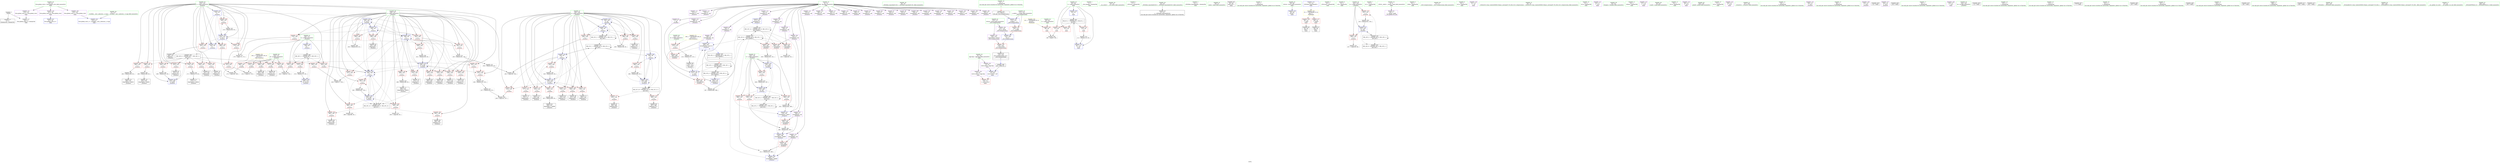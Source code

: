 digraph "SVFG" {
	label="SVFG";

	Node0x561aaf5f9540 [shape=record,color=grey,label="{NodeID: 0\nNullPtr}"];
	Node0x561aaf5f9540 -> Node0x561aaf60bc10[style=solid];
	Node0x561aaf5f9540 -> Node0x561aaf60f100[style=solid];
	Node0x561aaf60ddc0 [shape=record,color=red,label="{NodeID: 194\n253\<--154\n\<--l\n_Z5solvev\n}"];
	Node0x561aaf60ddc0 -> Node0x561aaf60c700[style=solid];
	Node0x561aaf60b010 [shape=record,color=purple,label="{NodeID: 111\n315\<--8\narrayidx71\<--dp\n_Z5solvev\n}"];
	Node0x561aaf5f9340 [shape=record,color=green,label="{NodeID: 28\n38\<--39\n_ZNSt8ios_base4InitC1Ev\<--_ZNSt8ios_base4InitC1Ev_field_insensitive\n}"];
	Node0x561aaf61c240 [shape=record,color=grey,label="{NodeID: 305\n214 = Binary(213, 215, )\n}"];
	Node0x561aaf61c240 -> Node0x561aaf60c3c0[style=solid];
	Node0x561aaf60f540 [shape=record,color=blue,label="{NodeID: 222\n122\<--119\n__n.addr\<--__n\n_ZSt12setprecisioni\n}"];
	Node0x561aaf60f540 -> Node0x561aaf611300[style=dashed];
	Node0x561aaf610fc0 [shape=record,color=red,label="{NodeID: 139\n97\<--65\n\<--i\nmain\n}"];
	Node0x561aaf610fc0 -> Node0x561aaf61e7c0[style=solid];
	Node0x561aaf60bb10 [shape=record,color=green,label="{NodeID: 56\n31\<--417\n_GLOBAL__sub_I_adurysk_1_0.cpp\<--_GLOBAL__sub_I_adurysk_1_0.cpp_field_insensitive\n}"];
	Node0x561aaf60bb10 -> Node0x561aaf60f000[style=solid];
	Node0x561aaf618ab0 [shape=record,color=blue,label="{NodeID: 250\n156\<--374\nk\<--inc102\n_Z5solvev\n}"];
	Node0x561aaf618ab0 -> Node0x561aaf634310[style=dashed];
	Node0x561aaf612680 [shape=record,color=red,label="{NodeID: 167\n199\<--148\n\<--j\n_Z5solvev\n}"];
	Node0x561aaf612680 -> Node0x561aaf61c540[style=solid];
	Node0x561aaf60d260 [shape=record,color=black,label="{NodeID: 84\n320\<--319\nidxprom74\<--\n_Z5solvev\n}"];
	Node0x561aaf5f83b0 [shape=record,color=green,label="{NodeID: 1\n7\<--1\n__dso_handle\<--dummyObj\nGlob }"];
	Node0x561aaf632a10 [shape=record,color=black,label="{NodeID: 361\nMR_8V_3 = PHI(MR_8V_4, MR_8V_2, )\npts\{66 \}\n}"];
	Node0x561aaf632a10 -> Node0x561aaf610fc0[style=dashed];
	Node0x561aaf632a10 -> Node0x561aaf611090[style=dashed];
	Node0x561aaf632a10 -> Node0x561aaf611160[style=dashed];
	Node0x561aaf632a10 -> Node0x561aaf60f470[style=dashed];
	Node0x561aaf60de90 [shape=record,color=red,label="{NodeID: 195\n270\<--154\n\<--l\n_Z5solvev\n}"];
	Node0x561aaf60de90 -> Node0x561aaf61d5c0[style=solid];
	Node0x561aaf60b0e0 [shape=record,color=purple,label="{NodeID: 112\n318\<--8\narrayidx73\<--dp\n_Z5solvev\n}"];
	Node0x561aaf5f9440 [shape=record,color=green,label="{NodeID: 29\n44\<--45\n__cxa_atexit\<--__cxa_atexit_field_insensitive\n}"];
	Node0x561aaf61c3c0 [shape=record,color=grey,label="{NodeID: 306\n285 = Binary(284, 95, )\n}"];
	Node0x561aaf61c3c0 -> Node0x561aaf60cbe0[style=solid];
	Node0x561aaf60f610 [shape=record,color=blue,label="{NodeID: 223\n125\<--126\n_M_n\<--\n_ZSt12setprecisioni\n}"];
	Node0x561aaf60f610 -> Node0x561aaf6113d0[style=dashed];
	Node0x561aaf611090 [shape=record,color=red,label="{NodeID: 140\n101\<--65\n\<--i\nmain\n}"];
	Node0x561aaf60bc10 [shape=record,color=black,label="{NodeID: 57\n2\<--3\ndummyVal\<--dummyVal\n}"];
	Node0x561aaf618b80 [shape=record,color=blue,label="{NodeID: 251\n385\<--387\narrayidx109\<--mul110\n_Z5solvev\n|{|<s1>9}}"];
	Node0x561aaf618b80 -> Node0x561aaf60ed30[style=dashed];
	Node0x561aaf618b80:s1 -> Node0x561aaf632f10[style=dashed,color=blue];
	Node0x561aaf612750 [shape=record,color=red,label="{NodeID: 168\n233\<--148\n\<--j\n_Z5solvev\n}"];
	Node0x561aaf612750 -> Node0x561aaf61e640[style=solid];
	Node0x561aaf60d330 [shape=record,color=black,label="{NodeID: 85\n378\<--377\nidxprom104\<--\n_Z5solvev\n}"];
	Node0x561aaf5f95d0 [shape=record,color=green,label="{NodeID: 2\n11\<--1\n_ZSt3cin\<--dummyObj\nGlob }"];
	Node0x561aaf632f10 [shape=record,color=black,label="{NodeID: 362\nMR_10V_2 = PHI(MR_10V_3, MR_10V_1, )\npts\{100000 \}\n|{<s0>9}}"];
	Node0x561aaf632f10:s0 -> Node0x561aaf62d110[style=dashed,color=red];
	Node0x561aaf60df60 [shape=record,color=red,label="{NodeID: 196\n284\<--154\n\<--l\n_Z5solvev\n}"];
	Node0x561aaf60df60 -> Node0x561aaf61c3c0[style=solid];
	Node0x561aaf60b1b0 [shape=record,color=purple,label="{NodeID: 113\n321\<--8\narrayidx75\<--dp\n_Z5solvev\n}"];
	Node0x561aaf60b1b0 -> Node0x561aaf618290[style=solid];
	Node0x561aaf609610 [shape=record,color=green,label="{NodeID: 30\n43\<--49\n_ZNSt8ios_base4InitD1Ev\<--_ZNSt8ios_base4InitD1Ev_field_insensitive\n}"];
	Node0x561aaf609610 -> Node0x561aaf60bd10[style=solid];
	Node0x561aaf61c540 [shape=record,color=grey,label="{NodeID: 307\n200 = Binary(199, 95, )\n}"];
	Node0x561aaf61c540 -> Node0x561aaf60fa20[style=solid];
	Node0x561aaf60f6e0 [shape=record,color=blue,label="{NodeID: 224\n154\<--95\nl\<--\n_Z5solvev\n}"];
	Node0x561aaf60f6e0 -> Node0x561aaf613520[style=dashed];
	Node0x561aaf60f6e0 -> Node0x561aaf6135f0[style=dashed];
	Node0x561aaf60f6e0 -> Node0x561aaf6136c0[style=dashed];
	Node0x561aaf60f6e0 -> Node0x561aaf613790[style=dashed];
	Node0x561aaf60f6e0 -> Node0x561aaf613860[style=dashed];
	Node0x561aaf60f6e0 -> Node0x561aaf617af0[style=dashed];
	Node0x561aaf60f6e0 -> Node0x561aaf617c10[style=dashed];
	Node0x561aaf611160 [shape=record,color=red,label="{NodeID: 141\n110\<--65\n\<--i\nmain\n}"];
	Node0x561aaf611160 -> Node0x561aaf61ce40[style=solid];
	Node0x561aaf60bd10 [shape=record,color=black,label="{NodeID: 58\n42\<--43\n\<--_ZNSt8ios_base4InitD1Ev\nCan only get source location for instruction, argument, global var or function.}"];
	Node0x561aaf612820 [shape=record,color=red,label="{NodeID: 169\n246\<--148\n\<--j\n_Z5solvev\n}"];
	Node0x561aaf612820 -> Node0x561aaf60c630[style=solid];
	Node0x561aaf60d400 [shape=record,color=black,label="{NodeID: 86\n381\<--380\nidxprom106\<--\n_Z5solvev\n}"];
	Node0x561aaf5e51f0 [shape=record,color=green,label="{NodeID: 3\n12\<--1\n_ZNSt8ios_base5fixedE\<--dummyObj\nGlob }"];
	Node0x561aaf60e030 [shape=record,color=red,label="{NodeID: 197\n299\<--154\n\<--l\n_Z5solvev\n}"];
	Node0x561aaf60e030 -> Node0x561aaf61c0c0[style=solid];
	Node0x561aaf60b280 [shape=record,color=purple,label="{NodeID: 114\n379\<--8\narrayidx105\<--dp\n_Z5solvev\n}"];
	Node0x561aaf6096a0 [shape=record,color=green,label="{NodeID: 31\n56\<--57\nmain\<--main_field_insensitive\n}"];
	Node0x561aaf61c6c0 [shape=record,color=grey,label="{NodeID: 308\n205 = Binary(204, 95, )\n}"];
	Node0x561aaf61c6c0 -> Node0x561aaf60faf0[style=solid];
	Node0x561aaf60f7b0 [shape=record,color=blue,label="{NodeID: 225\n146\<--95\ni\<--\n_Z5solvev\n}"];
	Node0x561aaf60f7b0 -> Node0x561aaf611640[style=dashed];
	Node0x561aaf60f7b0 -> Node0x561aaf611710[style=dashed];
	Node0x561aaf60f7b0 -> Node0x561aaf6117e0[style=dashed];
	Node0x561aaf60f7b0 -> Node0x561aaf6118b0[style=dashed];
	Node0x561aaf60f7b0 -> Node0x561aaf60f7b0[style=dashed];
	Node0x561aaf60f7b0 -> Node0x561aaf60faf0[style=dashed];
	Node0x561aaf60f7b0 -> Node0x561aaf617ce0[style=dashed];
	Node0x561aaf60f7b0 -> Node0x561aaf6186a0[style=dashed];
	Node0x561aaf60f7b0 -> Node0x561aaf630710[style=dashed];
	Node0x561aaf611230 [shape=record,color=red,label="{NodeID: 142\n76\<--75\n\<--coerce.dive1\nmain\n}"];
	Node0x561aaf60be10 [shape=record,color=black,label="{NodeID: 59\n58\<--68\nmain_ret\<--\nmain\n}"];
	Node0x561aaf6128f0 [shape=record,color=red,label="{NodeID: 170\n259\<--148\n\<--j\n_Z5solvev\n}"];
	Node0x561aaf6128f0 -> Node0x561aaf60c8a0[style=solid];
	Node0x561aaf60d4d0 [shape=record,color=black,label="{NodeID: 87\n384\<--383\nidxprom108\<--\n_Z5solvev\n}"];
	Node0x561aaf5e5280 [shape=record,color=green,label="{NodeID: 4\n13\<--1\n\<--dummyObj\nCan only get source location for instruction, argument, global var or function.}"];
	Node0x561aaf60e100 [shape=record,color=red,label="{NodeID: 198\n313\<--154\n\<--l\n_Z5solvev\n}"];
	Node0x561aaf60e100 -> Node0x561aaf60d0c0[style=solid];
	Node0x561aaf60b350 [shape=record,color=purple,label="{NodeID: 115\n382\<--8\narrayidx107\<--dp\n_Z5solvev\n}"];
	Node0x561aaf609730 [shape=record,color=green,label="{NodeID: 32\n59\<--60\nretval\<--retval_field_insensitive\nmain\n}"];
	Node0x561aaf609730 -> Node0x561aaf60f200[style=solid];
	Node0x561aaf61c840 [shape=record,color=grey,label="{NodeID: 309\n281 = Binary(280, 269, )\n}"];
	Node0x561aaf61c840 -> Node0x561aaf618020[style=solid];
	Node0x561aaf60f880 [shape=record,color=blue,label="{NodeID: 226\n148\<--95\nj\<--\n_Z5solvev\n}"];
	Node0x561aaf60f880 -> Node0x561aaf6124e0[style=dashed];
	Node0x561aaf60f880 -> Node0x561aaf6125b0[style=dashed];
	Node0x561aaf60f880 -> Node0x561aaf612680[style=dashed];
	Node0x561aaf60f880 -> Node0x561aaf60f880[style=dashed];
	Node0x561aaf60f880 -> Node0x561aaf60fa20[style=dashed];
	Node0x561aaf60f880 -> Node0x561aaf62c710[style=dashed];
	Node0x561aaf611300 [shape=record,color=red,label="{NodeID: 143\n126\<--122\n\<--__n.addr\n_ZSt12setprecisioni\n}"];
	Node0x561aaf611300 -> Node0x561aaf60f610[style=solid];
	Node0x561aaf60bee0 [shape=record,color=black,label="{NodeID: 60\n83\<--80\ncall3\<--\nmain\n}"];
	Node0x561aaf62ae10 [shape=record,color=black,label="{NodeID: 337\nMR_10V_8 = PHI(MR_10V_9, MR_10V_7, )\npts\{100000 \}\n}"];
	Node0x561aaf62ae10 -> Node0x561aaf60e850[style=dashed];
	Node0x561aaf62ae10 -> Node0x561aaf60e920[style=dashed];
	Node0x561aaf62ae10 -> Node0x561aaf60e9f0[style=dashed];
	Node0x561aaf62ae10 -> Node0x561aaf60ec60[style=dashed];
	Node0x561aaf62ae10 -> Node0x561aaf618020[style=dashed];
	Node0x561aaf62ae10 -> Node0x561aaf618b80[style=dashed];
	Node0x561aaf62ae10 -> Node0x561aaf62ae10[style=dashed];
	Node0x561aaf62ae10 -> Node0x561aaf62fd10[style=dashed];
	Node0x561aaf6129c0 [shape=record,color=red,label="{NodeID: 171\n277\<--148\n\<--j\n_Z5solvev\n}"];
	Node0x561aaf6129c0 -> Node0x561aaf60cb10[style=solid];
	Node0x561aaf60d5a0 [shape=record,color=black,label="{NodeID: 88\n391\<--390\nidxprom111\<--\n_Z5solvev\n}"];
	Node0x561aaf5f8650 [shape=record,color=green,label="{NodeID: 5\n14\<--1\n_ZSt4cout\<--dummyObj\nGlob }"];
	Node0x561aaf60e1d0 [shape=record,color=red,label="{NodeID: 199\n335\<--154\n\<--l\n_Z5solvev\n}"];
	Node0x561aaf60e1d0 -> Node0x561aaf61b1c0[style=solid];
	Node0x561aaf60fc80 [shape=record,color=purple,label="{NodeID: 116\n385\<--8\narrayidx109\<--dp\n_Z5solvev\n}"];
	Node0x561aaf60fc80 -> Node0x561aaf60ec60[style=solid];
	Node0x561aaf60fc80 -> Node0x561aaf618b80[style=solid];
	Node0x561aaf6097c0 [shape=record,color=green,label="{NodeID: 33\n61\<--62\nagg.tmp\<--agg.tmp_field_insensitive\nmain\n}"];
	Node0x561aaf6097c0 -> Node0x561aaf610a10[style=solid];
	Node0x561aaf6097c0 -> Node0x561aaf610ae0[style=solid];
	Node0x561aaf61c9c0 [shape=record,color=grey,label="{NodeID: 310\n289 = Binary(288, 95, )\n}"];
	Node0x561aaf61c9c0 -> Node0x561aaf60ccb0[style=solid];
	Node0x561aaf60f950 [shape=record,color=blue,label="{NodeID: 227\n195\<--197\narrayidx12\<--\n_Z5solvev\n}"];
	Node0x561aaf60f950 -> Node0x561aaf62ee10[style=dashed];
	Node0x561aaf6113d0 [shape=record,color=red,label="{NodeID: 144\n129\<--128\n\<--coerce.dive\n_ZSt12setprecisioni\n}"];
	Node0x561aaf6113d0 -> Node0x561aaf60c080[style=solid];
	Node0x561aaf60bfb0 [shape=record,color=black,label="{NodeID: 61\n89\<--86\ncall4\<--\nmain\n}"];
	Node0x561aaf612a90 [shape=record,color=red,label="{NodeID: 172\n292\<--148\n\<--j\n_Z5solvev\n}"];
	Node0x561aaf612a90 -> Node0x561aaf60cd80[style=solid];
	Node0x561aaf60d670 [shape=record,color=black,label="{NodeID: 89\n394\<--393\nidxprom113\<--\n_Z5solvev\n}"];
	Node0x561aaf5f86e0 [shape=record,color=green,label="{NodeID: 6\n15\<--1\n.str\<--dummyObj\nGlob }"];
	Node0x561aaf634310 [shape=record,color=black,label="{NodeID: 366\nMR_30V_3 = PHI(MR_30V_4, MR_30V_2, )\npts\{157 \}\n}"];
	Node0x561aaf634310 -> Node0x561aaf60e2a0[style=dashed];
	Node0x561aaf634310 -> Node0x561aaf60e370[style=dashed];
	Node0x561aaf634310 -> Node0x561aaf60e440[style=dashed];
	Node0x561aaf634310 -> Node0x561aaf618ab0[style=dashed];
	Node0x561aaf60e2a0 [shape=record,color=red,label="{NodeID: 200\n341\<--156\n\<--k\n_Z5solvev\n}"];
	Node0x561aaf60e2a0 -> Node0x561aaf61d8c0[style=solid];
	Node0x561aaf60fd50 [shape=record,color=purple,label="{NodeID: 117\n392\<--8\narrayidx112\<--dp\n_Z5solvev\n}"];
	Node0x561aaf609850 [shape=record,color=green,label="{NodeID: 34\n63\<--64\nt\<--t_field_insensitive\nmain\n}"];
	Node0x561aaf609850 -> Node0x561aaf610ef0[style=solid];
	Node0x561aaf61cb40 [shape=record,color=grey,label="{NodeID: 311\n183 = Binary(181, 182, )\n}"];
	Node0x561aaf61cb40 -> Node0x561aaf61ccc0[style=solid];
	Node0x561aaf60fa20 [shape=record,color=blue,label="{NodeID: 228\n148\<--200\nj\<--inc\n_Z5solvev\n}"];
	Node0x561aaf60fa20 -> Node0x561aaf6124e0[style=dashed];
	Node0x561aaf60fa20 -> Node0x561aaf6125b0[style=dashed];
	Node0x561aaf60fa20 -> Node0x561aaf612680[style=dashed];
	Node0x561aaf60fa20 -> Node0x561aaf60f880[style=dashed];
	Node0x561aaf60fa20 -> Node0x561aaf60fa20[style=dashed];
	Node0x561aaf60fa20 -> Node0x561aaf62c710[style=dashed];
	Node0x561aaf6114a0 [shape=record,color=red,label="{NodeID: 145\n352\<--142\n\<--n\n_Z5solvev\n}"];
	Node0x561aaf6114a0 -> Node0x561aaf61bf40[style=solid];
	Node0x561aaf60c080 [shape=record,color=black,label="{NodeID: 62\n118\<--129\n_ZSt12setprecisioni_ret\<--\n_ZSt12setprecisioni\n|{<s0>3}}"];
	Node0x561aaf60c080:s0 -> Node0x561aaf649470[style=solid,color=blue];
	Node0x561aaf612b60 [shape=record,color=red,label="{NodeID: 173\n306\<--148\n\<--j\n_Z5solvev\n}"];
	Node0x561aaf612b60 -> Node0x561aaf61bdc0[style=solid];
	Node0x561aaf60d740 [shape=record,color=black,label="{NodeID: 90\n397\<--396\nidxprom115\<--\n_Z5solvev\n}"];
	Node0x561aaf5f9e60 [shape=record,color=green,label="{NodeID: 7\n17\<--1\n.str.1\<--dummyObj\nGlob }"];
	Node0x561aaf60e370 [shape=record,color=red,label="{NodeID: 201\n345\<--156\n\<--k\n_Z5solvev\n}"];
	Node0x561aaf60e370 -> Node0x561aaf6186a0[style=solid];
	Node0x561aaf60fe20 [shape=record,color=purple,label="{NodeID: 118\n395\<--8\narrayidx114\<--dp\n_Z5solvev\n}"];
	Node0x561aaf6098e0 [shape=record,color=green,label="{NodeID: 35\n65\<--66\ni\<--i_field_insensitive\nmain\n}"];
	Node0x561aaf6098e0 -> Node0x561aaf610fc0[style=solid];
	Node0x561aaf6098e0 -> Node0x561aaf611090[style=solid];
	Node0x561aaf6098e0 -> Node0x561aaf611160[style=solid];
	Node0x561aaf6098e0 -> Node0x561aaf60f3a0[style=solid];
	Node0x561aaf6098e0 -> Node0x561aaf60f470[style=solid];
	Node0x561aaf61ccc0 [shape=record,color=grey,label="{NodeID: 312\n184 = Binary(183, 95, )\n}"];
	Node0x561aaf61ccc0 -> Node0x561aaf61e1c0[style=solid];
	Node0x561aaf60faf0 [shape=record,color=blue,label="{NodeID: 229\n146\<--205\ni\<--inc14\n_Z5solvev\n}"];
	Node0x561aaf60faf0 -> Node0x561aaf611640[style=dashed];
	Node0x561aaf60faf0 -> Node0x561aaf611710[style=dashed];
	Node0x561aaf60faf0 -> Node0x561aaf6117e0[style=dashed];
	Node0x561aaf60faf0 -> Node0x561aaf6118b0[style=dashed];
	Node0x561aaf60faf0 -> Node0x561aaf60f7b0[style=dashed];
	Node0x561aaf60faf0 -> Node0x561aaf60faf0[style=dashed];
	Node0x561aaf60faf0 -> Node0x561aaf617ce0[style=dashed];
	Node0x561aaf60faf0 -> Node0x561aaf6186a0[style=dashed];
	Node0x561aaf60faf0 -> Node0x561aaf630710[style=dashed];
	Node0x561aaf611570 [shape=record,color=red,label="{NodeID: 146\n356\<--142\n\<--n\n_Z5solvev\n}"];
	Node0x561aaf611570 -> Node0x561aaf61dbc0[style=solid];
	Node0x561aaf60c150 [shape=record,color=black,label="{NodeID: 63\n188\<--187\nidxprom\<--\n_Z5solvev\n}"];
	Node0x561aaf612c30 [shape=record,color=red,label="{NodeID: 174\n319\<--148\n\<--j\n_Z5solvev\n}"];
	Node0x561aaf612c30 -> Node0x561aaf60d260[style=solid];
	Node0x561aaf60d810 [shape=record,color=purple,label="{NodeID: 91\n40\<--4\n\<--_ZStL8__ioinit\n__cxx_global_var_init\n}"];
	Node0x561aaf5f9ef0 [shape=record,color=green,label="{NodeID: 8\n19\<--1\nstdin\<--dummyObj\nGlob }"];
	Node0x561aaf60e440 [shape=record,color=red,label="{NodeID: 202\n373\<--156\n\<--k\n_Z5solvev\n}"];
	Node0x561aaf60e440 -> Node0x561aaf61b340[style=solid];
	Node0x561aaf60fef0 [shape=record,color=purple,label="{NodeID: 119\n398\<--8\narrayidx116\<--dp\n_Z5solvev\n}"];
	Node0x561aaf60fef0 -> Node0x561aaf60ed30[style=solid];
	Node0x561aaf609970 [shape=record,color=green,label="{NodeID: 36\n71\<--72\n_ZSt12setprecisioni\<--_ZSt12setprecisioni_field_insensitive\n}"];
	Node0x561aaf61ce40 [shape=record,color=grey,label="{NodeID: 313\n111 = Binary(110, 95, )\n}"];
	Node0x561aaf61ce40 -> Node0x561aaf60f470[style=solid];
	Node0x561aaf617af0 [shape=record,color=blue,label="{NodeID: 230\n154\<--210\nl\<--inc17\n_Z5solvev\n}"];
	Node0x561aaf617af0 -> Node0x561aaf613520[style=dashed];
	Node0x561aaf617af0 -> Node0x561aaf6135f0[style=dashed];
	Node0x561aaf617af0 -> Node0x561aaf6136c0[style=dashed];
	Node0x561aaf617af0 -> Node0x561aaf613790[style=dashed];
	Node0x561aaf617af0 -> Node0x561aaf613860[style=dashed];
	Node0x561aaf617af0 -> Node0x561aaf617af0[style=dashed];
	Node0x561aaf617af0 -> Node0x561aaf617c10[style=dashed];
	Node0x561aaf611640 [shape=record,color=red,label="{NodeID: 147\n174\<--146\n\<--i\n_Z5solvev\n}"];
	Node0x561aaf611640 -> Node0x561aaf61e340[style=solid];
	Node0x561aaf60c220 [shape=record,color=black,label="{NodeID: 64\n191\<--190\nidxprom9\<--\n_Z5solvev\n}"];
	Node0x561aaf612d00 [shape=record,color=red,label="{NodeID: 175\n325\<--148\n\<--j\n_Z5solvev\n}"];
	Node0x561aaf612d00 -> Node0x561aaf61b040[style=solid];
	Node0x561aaf60d8e0 [shape=record,color=purple,label="{NodeID: 92\n189\<--8\narrayidx\<--dp\n_Z5solvev\n}"];
	Node0x561aaf5f9f80 [shape=record,color=green,label="{NodeID: 9\n20\<--1\n.str.2\<--dummyObj\nGlob }"];
	Node0x561aaf60e510 [shape=record,color=red,label="{NodeID: 203\n265\<--158\n\<--x\n_Z5solvev\n}"];
	Node0x561aaf60e510 -> Node0x561aaf61cfc0[style=solid];
	Node0x561aaf60ffc0 [shape=record,color=purple,label="{NodeID: 120\n81\<--15\n\<--.str\nmain\n}"];
	Node0x561aaf609a00 [shape=record,color=green,label="{NodeID: 37\n78\<--79\n_ZStlsIcSt11char_traitsIcEERSt13basic_ostreamIT_T0_ES6_St13_Setprecision\<--_ZStlsIcSt11char_traitsIcEERSt13basic_ostreamIT_T0_ES6_St13_Setprecision_field_insensitive\n}"];
	Node0x561aaf61cfc0 [shape=record,color=grey,label="{NodeID: 314\n266 = Binary(265, 267, )\n}"];
	Node0x561aaf61cfc0 -> Node0x561aaf617f50[style=solid];
	Node0x561aaf617b80 [shape=record,color=blue,label="{NodeID: 231\n217\<--216\n\<--conv\n_Z5solvev\n}"];
	Node0x561aaf617b80 -> Node0x561aaf60ec60[style=dashed];
	Node0x561aaf617b80 -> Node0x561aaf618b80[style=dashed];
	Node0x561aaf617b80 -> Node0x561aaf62ae10[style=dashed];
	Node0x561aaf611710 [shape=record,color=red,label="{NodeID: 148\n182\<--146\n\<--i\n_Z5solvev\n}"];
	Node0x561aaf611710 -> Node0x561aaf61cb40[style=solid];
	Node0x561aaf60c2f0 [shape=record,color=black,label="{NodeID: 65\n194\<--193\nidxprom11\<--\n_Z5solvev\n}"];
	Node0x561aaf62c710 [shape=record,color=black,label="{NodeID: 342\nMR_22V_2 = PHI(MR_22V_3, MR_22V_1, )\npts\{149 \}\n}"];
	Node0x561aaf62c710 -> Node0x561aaf60f880[style=dashed];
	Node0x561aaf62c710 -> Node0x561aaf62c710[style=dashed];
	Node0x561aaf62c710 -> Node0x561aaf631610[style=dashed];
	Node0x561aaf612dd0 [shape=record,color=red,label="{NodeID: 176\n364\<--148\n\<--j\n_Z5solvev\n}"];
	Node0x561aaf612dd0 -> Node0x561aaf61b4c0[style=solid];
	Node0x561aaf60d9b0 [shape=record,color=purple,label="{NodeID: 93\n192\<--8\narrayidx10\<--dp\n_Z5solvev\n}"];
	Node0x561aaf5f9ba0 [shape=record,color=green,label="{NodeID: 10\n22\<--1\n.str.3\<--dummyObj\nGlob }"];
	Node0x561aaf6354f0 [shape=record,color=yellow,style=double,label="{NodeID: 370\n24V_1 = ENCHI(MR_24V_0)\npts\{151 \}\nFun[_Z5solvev]}"];
	Node0x561aaf6354f0 -> Node0x561aaf613040[style=dashed];
	Node0x561aaf6354f0 -> Node0x561aaf613110[style=dashed];
	Node0x561aaf6354f0 -> Node0x561aaf6131e0[style=dashed];
	Node0x561aaf6354f0 -> Node0x561aaf6132b0[style=dashed];
	Node0x561aaf6354f0 -> Node0x561aaf613380[style=dashed];
	Node0x561aaf60e5e0 [shape=record,color=red,label="{NodeID: 204\n269\<--158\n\<--x\n_Z5solvev\n}"];
	Node0x561aaf60e5e0 -> Node0x561aaf61c840[style=solid];
	Node0x561aaf610090 [shape=record,color=purple,label="{NodeID: 121\n82\<--17\n\<--.str.1\nmain\n}"];
	Node0x561aaf609b00 [shape=record,color=green,label="{NodeID: 38\n84\<--85\nfreopen\<--freopen_field_insensitive\n}"];
	Node0x561aaf61d140 [shape=record,color=grey,label="{NodeID: 315\n263 = Binary(262, 251, )\n}"];
	Node0x561aaf61d140 -> Node0x561aaf617e80[style=solid];
	Node0x561aaf617c10 [shape=record,color=blue,label="{NodeID: 232\n154\<--95\nl\<--\n_Z5solvev\n}"];
	Node0x561aaf617c10 -> Node0x561aaf631b10[style=dashed];
	Node0x561aaf6117e0 [shape=record,color=red,label="{NodeID: 149\n190\<--146\n\<--i\n_Z5solvev\n}"];
	Node0x561aaf6117e0 -> Node0x561aaf60c220[style=solid];
	Node0x561aaf60c3c0 [shape=record,color=black,label="{NodeID: 66\n216\<--214\nconv\<--mul\n_Z5solvev\n}"];
	Node0x561aaf60c3c0 -> Node0x561aaf617b80[style=solid];
	Node0x561aaf612ea0 [shape=record,color=red,label="{NodeID: 177\n383\<--148\n\<--j\n_Z5solvev\n}"];
	Node0x561aaf612ea0 -> Node0x561aaf60d4d0[style=solid];
	Node0x561aaf60da80 [shape=record,color=purple,label="{NodeID: 94\n195\<--8\narrayidx12\<--dp\n_Z5solvev\n}"];
	Node0x561aaf60da80 -> Node0x561aaf60f950[style=solid];
	Node0x561aaf5f9c30 [shape=record,color=green,label="{NodeID: 11\n24\<--1\nstdout\<--dummyObj\nGlob }"];
	Node0x561aaf6355d0 [shape=record,color=yellow,style=double,label="{NodeID: 371\n26V_1 = ENCHI(MR_26V_0)\npts\{153 \}\nFun[_Z5solvev]}"];
	Node0x561aaf6355d0 -> Node0x561aaf613450[style=dashed];
	Node0x561aaf60e6b0 [shape=record,color=red,label="{NodeID: 205\n283\<--158\n\<--x\n_Z5solvev\n}"];
	Node0x561aaf60e6b0 -> Node0x561aaf61b7c0[style=solid];
	Node0x561aaf610160 [shape=record,color=purple,label="{NodeID: 122\n87\<--20\n\<--.str.2\nmain\n}"];
	Node0x561aaf609c00 [shape=record,color=green,label="{NodeID: 39\n92\<--93\nscanf\<--scanf_field_insensitive\n}"];
	Node0x561aaf61d2c0 [shape=record,color=grey,label="{NodeID: 316\n236 = Binary(234, 235, )\n}"];
	Node0x561aaf61d2c0 -> Node0x561aaf61d440[style=solid];
	Node0x561aaf617ce0 [shape=record,color=blue,label="{NodeID: 233\n146\<--95\ni\<--\n_Z5solvev\n}"];
	Node0x561aaf617ce0 -> Node0x561aaf611980[style=dashed];
	Node0x561aaf617ce0 -> Node0x561aaf611a50[style=dashed];
	Node0x561aaf617ce0 -> Node0x561aaf611b20[style=dashed];
	Node0x561aaf617ce0 -> Node0x561aaf611bf0[style=dashed];
	Node0x561aaf617ce0 -> Node0x561aaf611cc0[style=dashed];
	Node0x561aaf617ce0 -> Node0x561aaf611d90[style=dashed];
	Node0x561aaf617ce0 -> Node0x561aaf611e60[style=dashed];
	Node0x561aaf617ce0 -> Node0x561aaf611f30[style=dashed];
	Node0x561aaf617ce0 -> Node0x561aaf612000[style=dashed];
	Node0x561aaf617ce0 -> Node0x561aaf617ce0[style=dashed];
	Node0x561aaf617ce0 -> Node0x561aaf618430[style=dashed];
	Node0x561aaf617ce0 -> Node0x561aaf6186a0[style=dashed];
	Node0x561aaf617ce0 -> Node0x561aaf630710[style=dashed];
	Node0x561aaf6118b0 [shape=record,color=red,label="{NodeID: 150\n204\<--146\n\<--i\n_Z5solvev\n}"];
	Node0x561aaf6118b0 -> Node0x561aaf61c6c0[style=solid];
	Node0x561aaf60c490 [shape=record,color=black,label="{NodeID: 67\n241\<--240\nidxprom30\<--\n_Z5solvev\n}"];
	Node0x561aaf62d110 [shape=record,color=black,label="{NodeID: 344\nMR_10V_2 = PHI(MR_10V_3, MR_10V_1, )\npts\{100000 \}\n}"];
	Node0x561aaf62d110 -> Node0x561aaf617b80[style=dashed];
	Node0x561aaf62d110 -> Node0x561aaf62d110[style=dashed];
	Node0x561aaf62d110 -> Node0x561aaf62ee10[style=dashed];
	Node0x561aaf612f70 [shape=record,color=red,label="{NodeID: 178\n396\<--148\n\<--j\n_Z5solvev\n}"];
	Node0x561aaf612f70 -> Node0x561aaf60d740[style=solid];
	Node0x561aaf60db50 [shape=record,color=purple,label="{NodeID: 95\n217\<--8\n\<--dp\n_Z5solvev\n}"];
	Node0x561aaf60db50 -> Node0x561aaf617b80[style=solid];
	Node0x561aaf5f9d00 [shape=record,color=green,label="{NodeID: 12\n25\<--1\n.str.4\<--dummyObj\nGlob }"];
	Node0x561aaf60e780 [shape=record,color=red,label="{NodeID: 206\n298\<--158\n\<--x\n_Z5solvev\n}"];
	Node0x561aaf60e780 -> Node0x561aaf61bac0[style=solid];
	Node0x561aaf610230 [shape=record,color=purple,label="{NodeID: 123\n88\<--22\n\<--.str.3\nmain\n}"];
	Node0x561aaf609d00 [shape=record,color=green,label="{NodeID: 40\n104\<--105\nprintf\<--printf_field_insensitive\n}"];
	Node0x561aaf61d440 [shape=record,color=grey,label="{NodeID: 317\n237 = Binary(236, 95, )\n}"];
	Node0x561aaf61d440 -> Node0x561aaf61e640[style=solid];
	Node0x561aaf617db0 [shape=record,color=blue,label="{NodeID: 234\n148\<--95\nj\<--\n_Z5solvev\n}"];
	Node0x561aaf617db0 -> Node0x561aaf612750[style=dashed];
	Node0x561aaf617db0 -> Node0x561aaf612820[style=dashed];
	Node0x561aaf617db0 -> Node0x561aaf6128f0[style=dashed];
	Node0x561aaf617db0 -> Node0x561aaf6129c0[style=dashed];
	Node0x561aaf617db0 -> Node0x561aaf612a90[style=dashed];
	Node0x561aaf617db0 -> Node0x561aaf612b60[style=dashed];
	Node0x561aaf617db0 -> Node0x561aaf612c30[style=dashed];
	Node0x561aaf617db0 -> Node0x561aaf612d00[style=dashed];
	Node0x561aaf617db0 -> Node0x561aaf617db0[style=dashed];
	Node0x561aaf617db0 -> Node0x561aaf618360[style=dashed];
	Node0x561aaf617db0 -> Node0x561aaf631610[style=dashed];
	Node0x561aaf611980 [shape=record,color=red,label="{NodeID: 151\n227\<--146\n\<--i\n_Z5solvev\n}"];
	Node0x561aaf611980 -> Node0x561aaf61dd40[style=solid];
	Node0x561aaf60c560 [shape=record,color=black,label="{NodeID: 68\n244\<--243\nidxprom32\<--\n_Z5solvev\n}"];
	Node0x561aaf613040 [shape=record,color=red,label="{NodeID: 179\n169\<--150\n\<--al\n_Z5solvev\n}"];
	Node0x561aaf613040 -> Node0x561aaf61e4c0[style=solid];
	Node0x561aaf60a3e0 [shape=record,color=purple,label="{NodeID: 96\n242\<--8\narrayidx31\<--dp\n_Z5solvev\n}"];
	Node0x561aaf5fa430 [shape=record,color=green,label="{NodeID: 13\n27\<--1\n.str.5\<--dummyObj\nGlob }"];
	Node0x561aaf60e850 [shape=record,color=red,label="{NodeID: 207\n249\<--248\n\<--arrayidx35\n_Z5solvev\n}"];
	Node0x561aaf60e850 -> Node0x561aaf61e040[style=solid];
	Node0x561aaf610300 [shape=record,color=purple,label="{NodeID: 124\n90\<--25\n\<--.str.4\nmain\n}"];
	Node0x561aaf609e00 [shape=record,color=green,label="{NodeID: 41\n107\<--108\n_Z5solvev\<--_Z5solvev_field_insensitive\n}"];
	Node0x561aaf61d5c0 [shape=record,color=grey,label="{NodeID: 318\n271 = Binary(270, 95, )\n}"];
	Node0x561aaf61d5c0 -> Node0x561aaf60c970[style=solid];
	Node0x561aaf617e80 [shape=record,color=blue,label="{NodeID: 235\n158\<--263\nx\<--sub43\n_Z5solvev\n}"];
	Node0x561aaf617e80 -> Node0x561aaf60e510[style=dashed];
	Node0x561aaf617e80 -> Node0x561aaf617f50[style=dashed];
	Node0x561aaf611a50 [shape=record,color=red,label="{NodeID: 152\n235\<--146\n\<--i\n_Z5solvev\n}"];
	Node0x561aaf611a50 -> Node0x561aaf61d2c0[style=solid];
	Node0x561aaf60c630 [shape=record,color=black,label="{NodeID: 69\n247\<--246\nidxprom34\<--\n_Z5solvev\n}"];
	Node0x561aaf62df10 [shape=record,color=black,label="{NodeID: 346\nMR_32V_4 = PHI(MR_32V_7, MR_32V_3, )\npts\{159 \}\n}"];
	Node0x561aaf62df10 -> Node0x561aaf617e80[style=dashed];
	Node0x561aaf62df10 -> Node0x561aaf62df10[style=dashed];
	Node0x561aaf62df10 -> Node0x561aaf632010[style=dashed];
	Node0x561aaf613110 [shape=record,color=red,label="{NodeID: 180\n222\<--150\n\<--al\n_Z5solvev\n}"];
	Node0x561aaf613110 -> Node0x561aaf61dec0[style=solid];
	Node0x561aaf60a4b0 [shape=record,color=purple,label="{NodeID: 97\n245\<--8\narrayidx33\<--dp\n_Z5solvev\n}"];
	Node0x561aaf5fa500 [shape=record,color=green,label="{NodeID: 14\n30\<--1\n\<--dummyObj\nCan only get source location for instruction, argument, global var or function.}"];
	Node0x561aaf60e920 [shape=record,color=red,label="{NodeID: 208\n262\<--261\n\<--arrayidx42\n_Z5solvev\n}"];
	Node0x561aaf60e920 -> Node0x561aaf61d140[style=solid];
	Node0x561aaf6103d0 [shape=record,color=purple,label="{NodeID: 125\n160\<--25\n\<--.str.4\n_Z5solvev\n}"];
	Node0x561aaf609f00 [shape=record,color=green,label="{NodeID: 42\n120\<--121\nretval\<--retval_field_insensitive\n_ZSt12setprecisioni\n}"];
	Node0x561aaf609f00 -> Node0x561aaf610bb0[style=solid];
	Node0x561aaf609f00 -> Node0x561aaf610c80[style=solid];
	Node0x561aaf61d740 [shape=record,color=grey,label="{NodeID: 319\n369 = cmp(368, 95, )\n}"];
	Node0x561aaf617f50 [shape=record,color=blue,label="{NodeID: 236\n158\<--266\nx\<--div\n_Z5solvev\n}"];
	Node0x561aaf617f50 -> Node0x561aaf60e5e0[style=dashed];
	Node0x561aaf617f50 -> Node0x561aaf60e6b0[style=dashed];
	Node0x561aaf617f50 -> Node0x561aaf60e780[style=dashed];
	Node0x561aaf617f50 -> Node0x561aaf62df10[style=dashed];
	Node0x561aaf611b20 [shape=record,color=red,label="{NodeID: 153\n243\<--146\n\<--i\n_Z5solvev\n}"];
	Node0x561aaf611b20 -> Node0x561aaf60c560[style=solid];
	Node0x561aaf60c700 [shape=record,color=black,label="{NodeID: 70\n254\<--253\nidxprom37\<--\n_Z5solvev\n}"];
	Node0x561aaf6131e0 [shape=record,color=red,label="{NodeID: 181\n342\<--150\n\<--al\n_Z5solvev\n}"];
	Node0x561aaf6131e0 -> Node0x561aaf61d8c0[style=solid];
	Node0x561aaf60a580 [shape=record,color=purple,label="{NodeID: 98\n248\<--8\narrayidx35\<--dp\n_Z5solvev\n}"];
	Node0x561aaf60a580 -> Node0x561aaf60e850[style=solid];
	Node0x561aaf5fa5d0 [shape=record,color=green,label="{NodeID: 15\n68\<--1\n\<--dummyObj\nCan only get source location for instruction, argument, global var or function.}"];
	Node0x561aaf61aec0 [shape=record,color=grey,label="{NodeID: 292\n331 = Binary(330, 95, )\n}"];
	Node0x561aaf61aec0 -> Node0x561aaf618430[style=solid];
	Node0x561aaf60e9f0 [shape=record,color=red,label="{NodeID: 209\n280\<--279\n\<--arrayidx50\n_Z5solvev\n}"];
	Node0x561aaf60e9f0 -> Node0x561aaf61c840[style=solid];
	Node0x561aaf6104a0 [shape=record,color=purple,label="{NodeID: 126\n162\<--25\n\<--.str.4\n_Z5solvev\n}"];
	Node0x561aaf609fd0 [shape=record,color=green,label="{NodeID: 43\n122\<--123\n__n.addr\<--__n.addr_field_insensitive\n_ZSt12setprecisioni\n}"];
	Node0x561aaf609fd0 -> Node0x561aaf611300[style=solid];
	Node0x561aaf609fd0 -> Node0x561aaf60f540[style=solid];
	Node0x561aaf648ef0 [shape=record,color=black,label="{NodeID: 403\n91 = PHI()\n}"];
	Node0x561aaf61d8c0 [shape=record,color=grey,label="{NodeID: 320\n343 = cmp(341, 342, )\n}"];
	Node0x561aaf618020 [shape=record,color=blue,label="{NodeID: 237\n279\<--281\narrayidx50\<--add51\n_Z5solvev\n}"];
	Node0x561aaf618020 -> Node0x561aaf60eac0[style=dashed];
	Node0x561aaf618020 -> Node0x561aaf6180f0[style=dashed];
	Node0x561aaf611bf0 [shape=record,color=red,label="{NodeID: 154\n256\<--146\n\<--i\n_Z5solvev\n}"];
	Node0x561aaf611bf0 -> Node0x561aaf60c7d0[style=solid];
	Node0x561aaf60c7d0 [shape=record,color=black,label="{NodeID: 71\n257\<--256\nidxprom39\<--\n_Z5solvev\n}"];
	Node0x561aaf6132b0 [shape=record,color=red,label="{NodeID: 182\n377\<--150\n\<--al\n_Z5solvev\n}"];
	Node0x561aaf6132b0 -> Node0x561aaf60d330[style=solid];
	Node0x561aaf60a650 [shape=record,color=purple,label="{NodeID: 99\n255\<--8\narrayidx38\<--dp\n_Z5solvev\n}"];
	Node0x561aaf5f9800 [shape=record,color=green,label="{NodeID: 16\n70\<--1\n\<--dummyObj\nCan only get source location for instruction, argument, global var or function.|{<s0>3}}"];
	Node0x561aaf5f9800:s0 -> Node0x561aaf649ba0[style=solid,color=red];
	Node0x561aaf635a30 [shape=record,color=yellow,style=double,label="{NodeID: 376\n2V_1 = ENCHI(MR_2V_0)\npts\{1 \}\nFun[main]}"];
	Node0x561aaf635a30 -> Node0x561aaf610d50[style=dashed];
	Node0x561aaf635a30 -> Node0x561aaf610e20[style=dashed];
	Node0x561aaf61b040 [shape=record,color=grey,label="{NodeID: 293\n326 = Binary(325, 95, )\n}"];
	Node0x561aaf61b040 -> Node0x561aaf618360[style=solid];
	Node0x561aaf60eac0 [shape=record,color=red,label="{NodeID: 210\n295\<--294\n\<--arrayidx59\n_Z5solvev\n}"];
	Node0x561aaf60eac0 -> Node0x561aaf61b7c0[style=solid];
	Node0x561aaf610570 [shape=record,color=purple,label="{NodeID: 127\n164\<--25\n\<--.str.4\n_Z5solvev\n}"];
	Node0x561aaf60a0a0 [shape=record,color=green,label="{NodeID: 44\n142\<--143\nn\<--n_field_insensitive\n_Z5solvev\n}"];
	Node0x561aaf60a0a0 -> Node0x561aaf6114a0[style=solid];
	Node0x561aaf60a0a0 -> Node0x561aaf611570[style=solid];
	Node0x561aaf60a0a0 -> Node0x561aaf618840[style=solid];
	Node0x561aaf648e20 [shape=record,color=black,label="{NodeID: 404\n103 = PHI()\n}"];
	Node0x561aaf61da40 [shape=record,color=grey,label="{NodeID: 321\n350 = cmp(349, 95, )\n}"];
	Node0x561aaf6180f0 [shape=record,color=blue,label="{NodeID: 238\n294\<--296\narrayidx59\<--add60\n_Z5solvev\n}"];
	Node0x561aaf6180f0 -> Node0x561aaf60eb90[style=dashed];
	Node0x561aaf6180f0 -> Node0x561aaf6181c0[style=dashed];
	Node0x561aaf611cc0 [shape=record,color=red,label="{NodeID: 155\n274\<--146\n\<--i\n_Z5solvev\n}"];
	Node0x561aaf611cc0 -> Node0x561aaf60ca40[style=solid];
	Node0x561aaf60c8a0 [shape=record,color=black,label="{NodeID: 72\n260\<--259\nidxprom41\<--\n_Z5solvev\n}"];
	Node0x561aaf62ee10 [shape=record,color=black,label="{NodeID: 349\nMR_10V_4 = PHI(MR_10V_5, MR_10V_3, )\npts\{100000 \}\n}"];
	Node0x561aaf62ee10 -> Node0x561aaf60f950[style=dashed];
	Node0x561aaf62ee10 -> Node0x561aaf62d110[style=dashed];
	Node0x561aaf62ee10 -> Node0x561aaf62ee10[style=dashed];
	Node0x561aaf613380 [shape=record,color=red,label="{NodeID: 183\n390\<--150\n\<--al\n_Z5solvev\n}"];
	Node0x561aaf613380 -> Node0x561aaf60d5a0[style=solid];
	Node0x561aaf60a720 [shape=record,color=purple,label="{NodeID: 100\n258\<--8\narrayidx40\<--dp\n_Z5solvev\n}"];
	Node0x561aaf5f98d0 [shape=record,color=green,label="{NodeID: 17\n95\<--1\n\<--dummyObj\nCan only get source location for instruction, argument, global var or function.}"];
	Node0x561aaf61b1c0 [shape=record,color=grey,label="{NodeID: 294\n336 = Binary(335, 95, )\n}"];
	Node0x561aaf61b1c0 -> Node0x561aaf618500[style=solid];
	Node0x561aaf60eb90 [shape=record,color=red,label="{NodeID: 211\n310\<--309\n\<--arrayidx68\n_Z5solvev\n}"];
	Node0x561aaf60eb90 -> Node0x561aaf61bac0[style=solid];
	Node0x561aaf610640 [shape=record,color=purple,label="{NodeID: 128\n102\<--27\n\<--.str.5\nmain\n}"];
	Node0x561aaf60a170 [shape=record,color=green,label="{NodeID: 45\n144\<--145\nm\<--m_field_insensitive\n_Z5solvev\n}"];
	Node0x561aaf649370 [shape=record,color=black,label="{NodeID: 405\n41 = PHI()\n}"];
	Node0x561aaf61dbc0 [shape=record,color=grey,label="{NodeID: 322\n357 = cmp(356, 68, )\n}"];
	Node0x561aaf6181c0 [shape=record,color=blue,label="{NodeID: 239\n309\<--311\narrayidx68\<--add69\n_Z5solvev\n}"];
	Node0x561aaf6181c0 -> Node0x561aaf618290[style=dashed];
	Node0x561aaf611d90 [shape=record,color=red,label="{NodeID: 156\n288\<--146\n\<--i\n_Z5solvev\n}"];
	Node0x561aaf611d90 -> Node0x561aaf61c9c0[style=solid];
	Node0x561aaf60c970 [shape=record,color=black,label="{NodeID: 73\n272\<--271\nidxprom45\<--add44\n_Z5solvev\n}"];
	Node0x561aaf613450 [shape=record,color=red,label="{NodeID: 184\n213\<--152\n\<--b\n_Z5solvev\n}"];
	Node0x561aaf613450 -> Node0x561aaf61c240[style=solid];
	Node0x561aaf60a7f0 [shape=record,color=purple,label="{NodeID: 101\n261\<--8\narrayidx42\<--dp\n_Z5solvev\n}"];
	Node0x561aaf60a7f0 -> Node0x561aaf60e920[style=solid];
	Node0x561aaf5f99a0 [shape=record,color=green,label="{NodeID: 18\n197\<--1\n\<--dummyObj\nCan only get source location for instruction, argument, global var or function.}"];
	Node0x561aaf635c20 [shape=record,color=yellow,style=double,label="{NodeID: 378\n6V_1 = ENCHI(MR_6V_0)\npts\{64 \}\nFun[main]}"];
	Node0x561aaf635c20 -> Node0x561aaf610ef0[style=dashed];
	Node0x561aaf61b340 [shape=record,color=grey,label="{NodeID: 295\n374 = Binary(373, 95, )\n}"];
	Node0x561aaf61b340 -> Node0x561aaf618ab0[style=solid];
	Node0x561aaf60ec60 [shape=record,color=red,label="{NodeID: 212\n386\<--385\n\<--arrayidx109\n_Z5solvev\n}"];
	Node0x561aaf60ec60 -> Node0x561aaf61bc40[style=solid];
	Node0x561aaf610710 [shape=record,color=purple,label="{NodeID: 129\n421\<--29\nllvm.global_ctors_0\<--llvm.global_ctors\nGlob }"];
	Node0x561aaf610710 -> Node0x561aaf60ef00[style=solid];
	Node0x561aaf60a240 [shape=record,color=green,label="{NodeID: 46\n146\<--147\ni\<--i_field_insensitive\n_Z5solvev\n}"];
	Node0x561aaf60a240 -> Node0x561aaf611640[style=solid];
	Node0x561aaf60a240 -> Node0x561aaf611710[style=solid];
	Node0x561aaf60a240 -> Node0x561aaf6117e0[style=solid];
	Node0x561aaf60a240 -> Node0x561aaf6118b0[style=solid];
	Node0x561aaf60a240 -> Node0x561aaf611980[style=solid];
	Node0x561aaf60a240 -> Node0x561aaf611a50[style=solid];
	Node0x561aaf60a240 -> Node0x561aaf611b20[style=solid];
	Node0x561aaf60a240 -> Node0x561aaf611bf0[style=solid];
	Node0x561aaf60a240 -> Node0x561aaf611cc0[style=solid];
	Node0x561aaf60a240 -> Node0x561aaf611d90[style=solid];
	Node0x561aaf60a240 -> Node0x561aaf611e60[style=solid];
	Node0x561aaf60a240 -> Node0x561aaf611f30[style=solid];
	Node0x561aaf60a240 -> Node0x561aaf612000[style=solid];
	Node0x561aaf60a240 -> Node0x561aaf6120d0[style=solid];
	Node0x561aaf60a240 -> Node0x561aaf6121a0[style=solid];
	Node0x561aaf60a240 -> Node0x561aaf612270[style=solid];
	Node0x561aaf60a240 -> Node0x561aaf612340[style=solid];
	Node0x561aaf60a240 -> Node0x561aaf612410[style=solid];
	Node0x561aaf60a240 -> Node0x561aaf60f7b0[style=solid];
	Node0x561aaf60a240 -> Node0x561aaf60faf0[style=solid];
	Node0x561aaf60a240 -> Node0x561aaf617ce0[style=solid];
	Node0x561aaf60a240 -> Node0x561aaf618430[style=solid];
	Node0x561aaf60a240 -> Node0x561aaf6186a0[style=solid];
	Node0x561aaf60a240 -> Node0x561aaf618910[style=solid];
	Node0x561aaf649470 [shape=record,color=black,label="{NodeID: 406\n69 = PHI(118, )\n}"];
	Node0x561aaf649470 -> Node0x561aaf60f2d0[style=solid];
	Node0x561aaf61dd40 [shape=record,color=grey,label="{NodeID: 323\n229 = cmp(227, 228, )\n}"];
	Node0x561aaf618290 [shape=record,color=blue,label="{NodeID: 240\n321\<--251\narrayidx75\<--\n_Z5solvev\n}"];
	Node0x561aaf618290 -> Node0x561aaf62fd10[style=dashed];
	Node0x561aaf611e60 [shape=record,color=red,label="{NodeID: 157\n303\<--146\n\<--i\n_Z5solvev\n}"];
	Node0x561aaf611e60 -> Node0x561aaf60cf20[style=solid];
	Node0x561aaf60ca40 [shape=record,color=black,label="{NodeID: 74\n275\<--274\nidxprom47\<--\n_Z5solvev\n}"];
	Node0x561aaf613520 [shape=record,color=red,label="{NodeID: 185\n168\<--154\n\<--l\n_Z5solvev\n}"];
	Node0x561aaf613520 -> Node0x561aaf61e4c0[style=solid];
	Node0x561aaf60a8c0 [shape=record,color=purple,label="{NodeID: 102\n273\<--8\narrayidx46\<--dp\n_Z5solvev\n}"];
	Node0x561aaf5f9a70 [shape=record,color=green,label="{NodeID: 19\n215\<--1\n\<--dummyObj\nCan only get source location for instruction, argument, global var or function.}"];
	Node0x561aaf61b4c0 [shape=record,color=grey,label="{NodeID: 296\n365 = Binary(364, 95, )\n}"];
	Node0x561aaf61b4c0 -> Node0x561aaf6189e0[style=solid];
	Node0x561aaf60ed30 [shape=record,color=red,label="{NodeID: 213\n399\<--398\n\<--arrayidx116\n_Z5solvev\n}"];
	Node0x561aaf610810 [shape=record,color=purple,label="{NodeID: 130\n422\<--29\nllvm.global_ctors_1\<--llvm.global_ctors\nGlob }"];
	Node0x561aaf610810 -> Node0x561aaf60f000[style=solid];
	Node0x561aaf60a310 [shape=record,color=green,label="{NodeID: 47\n148\<--149\nj\<--j_field_insensitive\n_Z5solvev\n}"];
	Node0x561aaf60a310 -> Node0x561aaf6124e0[style=solid];
	Node0x561aaf60a310 -> Node0x561aaf6125b0[style=solid];
	Node0x561aaf60a310 -> Node0x561aaf612680[style=solid];
	Node0x561aaf60a310 -> Node0x561aaf612750[style=solid];
	Node0x561aaf60a310 -> Node0x561aaf612820[style=solid];
	Node0x561aaf60a310 -> Node0x561aaf6128f0[style=solid];
	Node0x561aaf60a310 -> Node0x561aaf6129c0[style=solid];
	Node0x561aaf60a310 -> Node0x561aaf612a90[style=solid];
	Node0x561aaf60a310 -> Node0x561aaf612b60[style=solid];
	Node0x561aaf60a310 -> Node0x561aaf612c30[style=solid];
	Node0x561aaf60a310 -> Node0x561aaf612d00[style=solid];
	Node0x561aaf60a310 -> Node0x561aaf612dd0[style=solid];
	Node0x561aaf60a310 -> Node0x561aaf612ea0[style=solid];
	Node0x561aaf60a310 -> Node0x561aaf612f70[style=solid];
	Node0x561aaf60a310 -> Node0x561aaf60f880[style=solid];
	Node0x561aaf60a310 -> Node0x561aaf60fa20[style=solid];
	Node0x561aaf60a310 -> Node0x561aaf617db0[style=solid];
	Node0x561aaf60a310 -> Node0x561aaf618360[style=solid];
	Node0x561aaf60a310 -> Node0x561aaf618770[style=solid];
	Node0x561aaf60a310 -> Node0x561aaf6189e0[style=solid];
	Node0x561aaf649660 [shape=record,color=black,label="{NodeID: 407\n77 = PHI()\n}"];
	Node0x561aaf61dec0 [shape=record,color=grey,label="{NodeID: 324\n223 = cmp(221, 222, )\n}"];
	Node0x561aaf618360 [shape=record,color=blue,label="{NodeID: 241\n148\<--326\nj\<--inc77\n_Z5solvev\n}"];
	Node0x561aaf618360 -> Node0x561aaf612750[style=dashed];
	Node0x561aaf618360 -> Node0x561aaf612820[style=dashed];
	Node0x561aaf618360 -> Node0x561aaf6128f0[style=dashed];
	Node0x561aaf618360 -> Node0x561aaf6129c0[style=dashed];
	Node0x561aaf618360 -> Node0x561aaf612a90[style=dashed];
	Node0x561aaf618360 -> Node0x561aaf612b60[style=dashed];
	Node0x561aaf618360 -> Node0x561aaf612c30[style=dashed];
	Node0x561aaf618360 -> Node0x561aaf612d00[style=dashed];
	Node0x561aaf618360 -> Node0x561aaf617db0[style=dashed];
	Node0x561aaf618360 -> Node0x561aaf618360[style=dashed];
	Node0x561aaf618360 -> Node0x561aaf631610[style=dashed];
	Node0x561aaf611f30 [shape=record,color=red,label="{NodeID: 158\n316\<--146\n\<--i\n_Z5solvev\n}"];
	Node0x561aaf611f30 -> Node0x561aaf60d190[style=solid];
	Node0x561aaf60cb10 [shape=record,color=black,label="{NodeID: 75\n278\<--277\nidxprom49\<--\n_Z5solvev\n}"];
	Node0x561aaf62fd10 [shape=record,color=black,label="{NodeID: 352\nMR_10V_14 = PHI(MR_10V_13, MR_10V_9, )\npts\{100000 \}\n}"];
	Node0x561aaf62fd10 -> Node0x561aaf60e850[style=dashed];
	Node0x561aaf62fd10 -> Node0x561aaf60e920[style=dashed];
	Node0x561aaf62fd10 -> Node0x561aaf60e9f0[style=dashed];
	Node0x561aaf62fd10 -> Node0x561aaf618020[style=dashed];
	Node0x561aaf62fd10 -> Node0x561aaf62ae10[style=dashed];
	Node0x561aaf62fd10 -> Node0x561aaf62fd10[style=dashed];
	Node0x561aaf6135f0 [shape=record,color=red,label="{NodeID: 186\n175\<--154\n\<--l\n_Z5solvev\n}"];
	Node0x561aaf6135f0 -> Node0x561aaf61e340[style=solid];
	Node0x561aaf60a990 [shape=record,color=purple,label="{NodeID: 103\n276\<--8\narrayidx48\<--dp\n_Z5solvev\n}"];
	Node0x561aaf5f8c40 [shape=record,color=green,label="{NodeID: 20\n251\<--1\n\<--dummyObj\nCan only get source location for instruction, argument, global var or function.}"];
	Node0x561aaf61b640 [shape=record,color=grey,label="{NodeID: 297\n210 = Binary(209, 95, )\n}"];
	Node0x561aaf61b640 -> Node0x561aaf617af0[style=solid];
	Node0x561aaf60ee00 [shape=record,color=blue,label="{NodeID: 214\n12\<--13\n_ZNSt8ios_base5fixedE\<--\nGlob }"];
	Node0x561aaf60ee00 -> Node0x561aaf635a30[style=dashed];
	Node0x561aaf610910 [shape=record,color=purple,label="{NodeID: 131\n423\<--29\nllvm.global_ctors_2\<--llvm.global_ctors\nGlob }"];
	Node0x561aaf610910 -> Node0x561aaf60f100[style=solid];
	Node0x561aaf60b400 [shape=record,color=green,label="{NodeID: 48\n150\<--151\nal\<--al_field_insensitive\n_Z5solvev\n}"];
	Node0x561aaf60b400 -> Node0x561aaf613040[style=solid];
	Node0x561aaf60b400 -> Node0x561aaf613110[style=solid];
	Node0x561aaf60b400 -> Node0x561aaf6131e0[style=solid];
	Node0x561aaf60b400 -> Node0x561aaf6132b0[style=solid];
	Node0x561aaf60b400 -> Node0x561aaf613380[style=solid];
	Node0x561aaf649730 [shape=record,color=black,label="{NodeID: 408\n161 = PHI()\n}"];
	Node0x561aaf61e040 [shape=record,color=grey,label="{NodeID: 325\n250 = cmp(249, 251, )\n}"];
	Node0x561aaf618430 [shape=record,color=blue,label="{NodeID: 242\n146\<--331\ni\<--inc80\n_Z5solvev\n}"];
	Node0x561aaf618430 -> Node0x561aaf611980[style=dashed];
	Node0x561aaf618430 -> Node0x561aaf611a50[style=dashed];
	Node0x561aaf618430 -> Node0x561aaf611b20[style=dashed];
	Node0x561aaf618430 -> Node0x561aaf611bf0[style=dashed];
	Node0x561aaf618430 -> Node0x561aaf611cc0[style=dashed];
	Node0x561aaf618430 -> Node0x561aaf611d90[style=dashed];
	Node0x561aaf618430 -> Node0x561aaf611e60[style=dashed];
	Node0x561aaf618430 -> Node0x561aaf611f30[style=dashed];
	Node0x561aaf618430 -> Node0x561aaf612000[style=dashed];
	Node0x561aaf618430 -> Node0x561aaf617ce0[style=dashed];
	Node0x561aaf618430 -> Node0x561aaf618430[style=dashed];
	Node0x561aaf618430 -> Node0x561aaf6186a0[style=dashed];
	Node0x561aaf618430 -> Node0x561aaf630710[style=dashed];
	Node0x561aaf612000 [shape=record,color=red,label="{NodeID: 159\n330\<--146\n\<--i\n_Z5solvev\n}"];
	Node0x561aaf612000 -> Node0x561aaf61aec0[style=solid];
	Node0x561aaf60cbe0 [shape=record,color=black,label="{NodeID: 76\n286\<--285\nidxprom53\<--add52\n_Z5solvev\n}"];
	Node0x561aaf630210 [shape=record,color=black,label="{NodeID: 353\nMR_18V_6 = PHI(MR_18V_5, MR_18V_2, )\npts\{143 \}\n}"];
	Node0x561aaf6136c0 [shape=record,color=red,label="{NodeID: 187\n181\<--154\n\<--l\n_Z5solvev\n}"];
	Node0x561aaf6136c0 -> Node0x561aaf61cb40[style=solid];
	Node0x561aaf60aa60 [shape=record,color=purple,label="{NodeID: 104\n279\<--8\narrayidx50\<--dp\n_Z5solvev\n}"];
	Node0x561aaf60aa60 -> Node0x561aaf60e9f0[style=solid];
	Node0x561aaf60aa60 -> Node0x561aaf618020[style=solid];
	Node0x561aaf5f8cd0 [shape=record,color=green,label="{NodeID: 21\n267\<--1\n\<--dummyObj\nCan only get source location for instruction, argument, global var or function.}"];
	Node0x561aaf61b7c0 [shape=record,color=grey,label="{NodeID: 298\n296 = Binary(295, 283, )\n}"];
	Node0x561aaf61b7c0 -> Node0x561aaf6180f0[style=solid];
	Node0x561aaf60ef00 [shape=record,color=blue,label="{NodeID: 215\n421\<--30\nllvm.global_ctors_0\<--\nGlob }"];
	Node0x561aaf610a10 [shape=record,color=purple,label="{NodeID: 132\n73\<--61\ncoerce.dive\<--agg.tmp\nmain\n}"];
	Node0x561aaf610a10 -> Node0x561aaf60f2d0[style=solid];
	Node0x561aaf60b4d0 [shape=record,color=green,label="{NodeID: 49\n152\<--153\nb\<--b_field_insensitive\n_Z5solvev\n}"];
	Node0x561aaf60b4d0 -> Node0x561aaf613450[style=solid];
	Node0x561aaf649800 [shape=record,color=black,label="{NodeID: 409\n163 = PHI()\n}"];
	Node0x561aaf61e1c0 [shape=record,color=grey,label="{NodeID: 326\n185 = cmp(180, 184, )\n}"];
	Node0x561aaf618500 [shape=record,color=blue,label="{NodeID: 243\n154\<--336\nl\<--inc83\n_Z5solvev\n}"];
	Node0x561aaf618500 -> Node0x561aaf631b10[style=dashed];
	Node0x561aaf6120d0 [shape=record,color=red,label="{NodeID: 160\n349\<--146\n\<--i\n_Z5solvev\n}"];
	Node0x561aaf6120d0 -> Node0x561aaf61da40[style=solid];
	Node0x561aaf60ccb0 [shape=record,color=black,label="{NodeID: 77\n290\<--289\nidxprom56\<--add55\n_Z5solvev\n}"];
	Node0x561aaf630710 [shape=record,color=black,label="{NodeID: 354\nMR_20V_14 = PHI(MR_20V_12, MR_20V_10, )\npts\{147 \}\n}"];
	Node0x561aaf630710 -> Node0x561aaf612340[style=dashed];
	Node0x561aaf630710 -> Node0x561aaf612410[style=dashed];
	Node0x561aaf613790 [shape=record,color=red,label="{NodeID: 188\n187\<--154\n\<--l\n_Z5solvev\n}"];
	Node0x561aaf613790 -> Node0x561aaf60c150[style=solid];
	Node0x561aaf60ab30 [shape=record,color=purple,label="{NodeID: 105\n287\<--8\narrayidx54\<--dp\n_Z5solvev\n}"];
	Node0x561aaf5f8da0 [shape=record,color=green,label="{NodeID: 22\n354\<--1\n\<--dummyObj\nCan only get source location for instruction, argument, global var or function.}"];
	Node0x561aaf61b940 [shape=record,color=grey,label="{NodeID: 299\n362 = Binary(361, 354, )\n}"];
	Node0x561aaf61b940 -> Node0x561aaf618910[style=solid];
	Node0x561aaf60f000 [shape=record,color=blue,label="{NodeID: 216\n422\<--31\nllvm.global_ctors_1\<--_GLOBAL__sub_I_adurysk_1_0.cpp\nGlob }"];
	Node0x561aaf610ae0 [shape=record,color=purple,label="{NodeID: 133\n75\<--61\ncoerce.dive1\<--agg.tmp\nmain\n}"];
	Node0x561aaf610ae0 -> Node0x561aaf611230[style=solid];
	Node0x561aaf60b5a0 [shape=record,color=green,label="{NodeID: 50\n154\<--155\nl\<--l_field_insensitive\n_Z5solvev\n}"];
	Node0x561aaf60b5a0 -> Node0x561aaf613520[style=solid];
	Node0x561aaf60b5a0 -> Node0x561aaf6135f0[style=solid];
	Node0x561aaf60b5a0 -> Node0x561aaf6136c0[style=solid];
	Node0x561aaf60b5a0 -> Node0x561aaf613790[style=solid];
	Node0x561aaf60b5a0 -> Node0x561aaf613860[style=solid];
	Node0x561aaf60b5a0 -> Node0x561aaf613930[style=solid];
	Node0x561aaf60b5a0 -> Node0x561aaf613a00[style=solid];
	Node0x561aaf60b5a0 -> Node0x561aaf60dc20[style=solid];
	Node0x561aaf60b5a0 -> Node0x561aaf60dcf0[style=solid];
	Node0x561aaf60b5a0 -> Node0x561aaf60ddc0[style=solid];
	Node0x561aaf60b5a0 -> Node0x561aaf60de90[style=solid];
	Node0x561aaf60b5a0 -> Node0x561aaf60df60[style=solid];
	Node0x561aaf60b5a0 -> Node0x561aaf60e030[style=solid];
	Node0x561aaf60b5a0 -> Node0x561aaf60e100[style=solid];
	Node0x561aaf60b5a0 -> Node0x561aaf60e1d0[style=solid];
	Node0x561aaf60b5a0 -> Node0x561aaf60f6e0[style=solid];
	Node0x561aaf60b5a0 -> Node0x561aaf617af0[style=solid];
	Node0x561aaf60b5a0 -> Node0x561aaf617c10[style=solid];
	Node0x561aaf60b5a0 -> Node0x561aaf618500[style=solid];
	Node0x561aaf6498d0 [shape=record,color=black,label="{NodeID: 410\n165 = PHI()\n}"];
	Node0x561aaf61e340 [shape=record,color=grey,label="{NodeID: 327\n176 = cmp(174, 175, )\n}"];
	Node0x561aaf6185d0 [shape=record,color=blue,label="{NodeID: 244\n156\<--95\nk\<--\n_Z5solvev\n}"];
	Node0x561aaf6185d0 -> Node0x561aaf634310[style=dashed];
	Node0x561aaf6121a0 [shape=record,color=red,label="{NodeID: 161\n361\<--146\n\<--i\n_Z5solvev\n}"];
	Node0x561aaf6121a0 -> Node0x561aaf61b940[style=solid];
	Node0x561aaf60cd80 [shape=record,color=black,label="{NodeID: 78\n293\<--292\nidxprom58\<--\n_Z5solvev\n}"];
	Node0x561aaf630c10 [shape=record,color=black,label="{NodeID: 355\nMR_22V_16 = PHI(MR_22V_14, MR_22V_12, )\npts\{149 \}\n}"];
	Node0x561aaf630c10 -> Node0x561aaf612ea0[style=dashed];
	Node0x561aaf630c10 -> Node0x561aaf612f70[style=dashed];
	Node0x561aaf613860 [shape=record,color=red,label="{NodeID: 189\n209\<--154\n\<--l\n_Z5solvev\n}"];
	Node0x561aaf613860 -> Node0x561aaf61b640[style=solid];
	Node0x561aaf60ac00 [shape=record,color=purple,label="{NodeID: 106\n291\<--8\narrayidx57\<--dp\n_Z5solvev\n}"];
	Node0x561aaf5f8e70 [shape=record,color=green,label="{NodeID: 23\n388\<--1\n\<--dummyObj\nCan only get source location for instruction, argument, global var or function.}"];
	Node0x561aaf61bac0 [shape=record,color=grey,label="{NodeID: 300\n311 = Binary(310, 298, )\n}"];
	Node0x561aaf61bac0 -> Node0x561aaf6181c0[style=solid];
	Node0x561aaf60f100 [shape=record,color=blue, style = dotted,label="{NodeID: 217\n423\<--3\nllvm.global_ctors_2\<--dummyVal\nGlob }"];
	Node0x561aaf610bb0 [shape=record,color=purple,label="{NodeID: 134\n125\<--120\n_M_n\<--retval\n_ZSt12setprecisioni\n}"];
	Node0x561aaf610bb0 -> Node0x561aaf60f610[style=solid];
	Node0x561aaf60b670 [shape=record,color=green,label="{NodeID: 51\n156\<--157\nk\<--k_field_insensitive\n_Z5solvev\n}"];
	Node0x561aaf60b670 -> Node0x561aaf60e2a0[style=solid];
	Node0x561aaf60b670 -> Node0x561aaf60e370[style=solid];
	Node0x561aaf60b670 -> Node0x561aaf60e440[style=solid];
	Node0x561aaf60b670 -> Node0x561aaf6185d0[style=solid];
	Node0x561aaf60b670 -> Node0x561aaf618ab0[style=solid];
	Node0x561aaf6499a0 [shape=record,color=black,label="{NodeID: 411\n400 = PHI()\n}"];
	Node0x561aaf61e4c0 [shape=record,color=grey,label="{NodeID: 328\n170 = cmp(168, 169, )\n}"];
	Node0x561aaf6186a0 [shape=record,color=blue,label="{NodeID: 245\n146\<--345\ni\<--\n_Z5solvev\n}"];
	Node0x561aaf6186a0 -> Node0x561aaf6120d0[style=dashed];
	Node0x561aaf6186a0 -> Node0x561aaf6121a0[style=dashed];
	Node0x561aaf6186a0 -> Node0x561aaf612270[style=dashed];
	Node0x561aaf6186a0 -> Node0x561aaf6186a0[style=dashed];
	Node0x561aaf6186a0 -> Node0x561aaf618910[style=dashed];
	Node0x561aaf6186a0 -> Node0x561aaf630710[style=dashed];
	Node0x561aaf612270 [shape=record,color=red,label="{NodeID: 162\n368\<--146\n\<--i\n_Z5solvev\n}"];
	Node0x561aaf612270 -> Node0x561aaf61d740[style=solid];
	Node0x561aaf60ce50 [shape=record,color=black,label="{NodeID: 79\n301\<--300\nidxprom62\<--add61\n_Z5solvev\n}"];
	Node0x561aaf613930 [shape=record,color=red,label="{NodeID: 190\n221\<--154\n\<--l\n_Z5solvev\n}"];
	Node0x561aaf613930 -> Node0x561aaf61dec0[style=solid];
	Node0x561aaf60acd0 [shape=record,color=purple,label="{NodeID: 107\n294\<--8\narrayidx59\<--dp\n_Z5solvev\n}"];
	Node0x561aaf60acd0 -> Node0x561aaf60eac0[style=solid];
	Node0x561aaf60acd0 -> Node0x561aaf6180f0[style=solid];
	Node0x561aaf5f8f40 [shape=record,color=green,label="{NodeID: 24\n4\<--6\n_ZStL8__ioinit\<--_ZStL8__ioinit_field_insensitive\nGlob }"];
	Node0x561aaf5f8f40 -> Node0x561aaf60d810[style=solid];
	Node0x561aaf61bc40 [shape=record,color=grey,label="{NodeID: 301\n387 = Binary(386, 388, )\n}"];
	Node0x561aaf61bc40 -> Node0x561aaf618b80[style=solid];
	Node0x561aaf60f200 [shape=record,color=blue,label="{NodeID: 218\n59\<--68\nretval\<--\nmain\n}"];
	Node0x561aaf610c80 [shape=record,color=purple,label="{NodeID: 135\n128\<--120\ncoerce.dive\<--retval\n_ZSt12setprecisioni\n}"];
	Node0x561aaf610c80 -> Node0x561aaf6113d0[style=solid];
	Node0x561aaf60b740 [shape=record,color=green,label="{NodeID: 52\n158\<--159\nx\<--x_field_insensitive\n_Z5solvev\n}"];
	Node0x561aaf60b740 -> Node0x561aaf60e510[style=solid];
	Node0x561aaf60b740 -> Node0x561aaf60e5e0[style=solid];
	Node0x561aaf60b740 -> Node0x561aaf60e6b0[style=solid];
	Node0x561aaf60b740 -> Node0x561aaf60e780[style=solid];
	Node0x561aaf60b740 -> Node0x561aaf617e80[style=solid];
	Node0x561aaf60b740 -> Node0x561aaf617f50[style=solid];
	Node0x561aaf649ad0 [shape=record,color=black,label="{NodeID: 412\n403 = PHI()\n}"];
	Node0x561aaf61e640 [shape=record,color=grey,label="{NodeID: 329\n238 = cmp(233, 237, )\n}"];
	Node0x561aaf618770 [shape=record,color=blue,label="{NodeID: 246\n148\<--95\nj\<--\n_Z5solvev\n}"];
	Node0x561aaf618770 -> Node0x561aaf612dd0[style=dashed];
	Node0x561aaf618770 -> Node0x561aaf618770[style=dashed];
	Node0x561aaf618770 -> Node0x561aaf6189e0[style=dashed];
	Node0x561aaf618770 -> Node0x561aaf630c10[style=dashed];
	Node0x561aaf612340 [shape=record,color=red,label="{NodeID: 163\n380\<--146\n\<--i\n_Z5solvev\n}"];
	Node0x561aaf612340 -> Node0x561aaf60d400[style=solid];
	Node0x561aaf60cf20 [shape=record,color=black,label="{NodeID: 80\n304\<--303\nidxprom64\<--\n_Z5solvev\n}"];
	Node0x561aaf631610 [shape=record,color=black,label="{NodeID: 357\nMR_22V_7 = PHI(MR_22V_8, MR_22V_2, )\npts\{149 \}\n}"];
	Node0x561aaf631610 -> Node0x561aaf617db0[style=dashed];
	Node0x561aaf631610 -> Node0x561aaf618770[style=dashed];
	Node0x561aaf631610 -> Node0x561aaf630c10[style=dashed];
	Node0x561aaf631610 -> Node0x561aaf631610[style=dashed];
	Node0x561aaf613a00 [shape=record,color=red,label="{NodeID: 191\n228\<--154\n\<--l\n_Z5solvev\n}"];
	Node0x561aaf613a00 -> Node0x561aaf61dd40[style=solid];
	Node0x561aaf60ada0 [shape=record,color=purple,label="{NodeID: 108\n302\<--8\narrayidx63\<--dp\n_Z5solvev\n}"];
	Node0x561aaf5f9040 [shape=record,color=green,label="{NodeID: 25\n8\<--10\ndp\<--dp_field_insensitive\nGlob }"];
	Node0x561aaf5f9040 -> Node0x561aaf60d8e0[style=solid];
	Node0x561aaf5f9040 -> Node0x561aaf60d9b0[style=solid];
	Node0x561aaf5f9040 -> Node0x561aaf60da80[style=solid];
	Node0x561aaf5f9040 -> Node0x561aaf60db50[style=solid];
	Node0x561aaf5f9040 -> Node0x561aaf60a3e0[style=solid];
	Node0x561aaf5f9040 -> Node0x561aaf60a4b0[style=solid];
	Node0x561aaf5f9040 -> Node0x561aaf60a580[style=solid];
	Node0x561aaf5f9040 -> Node0x561aaf60a650[style=solid];
	Node0x561aaf5f9040 -> Node0x561aaf60a720[style=solid];
	Node0x561aaf5f9040 -> Node0x561aaf60a7f0[style=solid];
	Node0x561aaf5f9040 -> Node0x561aaf60a8c0[style=solid];
	Node0x561aaf5f9040 -> Node0x561aaf60a990[style=solid];
	Node0x561aaf5f9040 -> Node0x561aaf60aa60[style=solid];
	Node0x561aaf5f9040 -> Node0x561aaf60ab30[style=solid];
	Node0x561aaf5f9040 -> Node0x561aaf60ac00[style=solid];
	Node0x561aaf5f9040 -> Node0x561aaf60acd0[style=solid];
	Node0x561aaf5f9040 -> Node0x561aaf60ada0[style=solid];
	Node0x561aaf5f9040 -> Node0x561aaf60ae70[style=solid];
	Node0x561aaf5f9040 -> Node0x561aaf60af40[style=solid];
	Node0x561aaf5f9040 -> Node0x561aaf60b010[style=solid];
	Node0x561aaf5f9040 -> Node0x561aaf60b0e0[style=solid];
	Node0x561aaf5f9040 -> Node0x561aaf60b1b0[style=solid];
	Node0x561aaf5f9040 -> Node0x561aaf60b280[style=solid];
	Node0x561aaf5f9040 -> Node0x561aaf60b350[style=solid];
	Node0x561aaf5f9040 -> Node0x561aaf60fc80[style=solid];
	Node0x561aaf5f9040 -> Node0x561aaf60fd50[style=solid];
	Node0x561aaf5f9040 -> Node0x561aaf60fe20[style=solid];
	Node0x561aaf5f9040 -> Node0x561aaf60fef0[style=solid];
	Node0x561aaf61bdc0 [shape=record,color=grey,label="{NodeID: 302\n307 = Binary(306, 95, )\n}"];
	Node0x561aaf61bdc0 -> Node0x561aaf60cff0[style=solid];
	Node0x561aaf60f2d0 [shape=record,color=blue,label="{NodeID: 219\n73\<--69\ncoerce.dive\<--call\nmain\n}"];
	Node0x561aaf60f2d0 -> Node0x561aaf611230[style=dashed];
	Node0x561aaf610d50 [shape=record,color=red,label="{NodeID: 136\n80\<--19\n\<--stdin\nmain\n}"];
	Node0x561aaf610d50 -> Node0x561aaf60bee0[style=solid];
	Node0x561aaf60b810 [shape=record,color=green,label="{NodeID: 53\n401\<--402\n_ZNSolsEe\<--_ZNSolsEe_field_insensitive\n}"];
	Node0x561aaf649ba0 [shape=record,color=black,label="{NodeID: 413\n119 = PHI(70, )\n0th arg _ZSt12setprecisioni }"];
	Node0x561aaf649ba0 -> Node0x561aaf60f540[style=solid];
	Node0x561aaf61e7c0 [shape=record,color=grey,label="{NodeID: 330\n99 = cmp(97, 98, )\n}"];
	Node0x561aaf618840 [shape=record,color=blue,label="{NodeID: 247\n142\<--353\nn\<--dec\n_Z5solvev\n}"];
	Node0x561aaf618840 -> Node0x561aaf611570[style=dashed];
	Node0x561aaf618840 -> Node0x561aaf629010[style=dashed];
	Node0x561aaf618840 -> Node0x561aaf630210[style=dashed];
	Node0x561aaf612410 [shape=record,color=red,label="{NodeID: 164\n393\<--146\n\<--i\n_Z5solvev\n}"];
	Node0x561aaf612410 -> Node0x561aaf60d670[style=solid];
	Node0x561aaf60cff0 [shape=record,color=black,label="{NodeID: 81\n308\<--307\nidxprom67\<--add66\n_Z5solvev\n}"];
	Node0x561aaf631b10 [shape=record,color=black,label="{NodeID: 358\nMR_28V_6 = PHI(MR_28V_7, MR_28V_5, )\npts\{155 \}\n}"];
	Node0x561aaf631b10 -> Node0x561aaf613930[style=dashed];
	Node0x561aaf631b10 -> Node0x561aaf613a00[style=dashed];
	Node0x561aaf631b10 -> Node0x561aaf60dc20[style=dashed];
	Node0x561aaf631b10 -> Node0x561aaf60dcf0[style=dashed];
	Node0x561aaf631b10 -> Node0x561aaf60ddc0[style=dashed];
	Node0x561aaf631b10 -> Node0x561aaf60de90[style=dashed];
	Node0x561aaf631b10 -> Node0x561aaf60df60[style=dashed];
	Node0x561aaf631b10 -> Node0x561aaf60e030[style=dashed];
	Node0x561aaf631b10 -> Node0x561aaf60e100[style=dashed];
	Node0x561aaf631b10 -> Node0x561aaf60e1d0[style=dashed];
	Node0x561aaf631b10 -> Node0x561aaf618500[style=dashed];
	Node0x561aaf60dc20 [shape=record,color=red,label="{NodeID: 192\n234\<--154\n\<--l\n_Z5solvev\n}"];
	Node0x561aaf60dc20 -> Node0x561aaf61d2c0[style=solid];
	Node0x561aaf60ae70 [shape=record,color=purple,label="{NodeID: 109\n305\<--8\narrayidx65\<--dp\n_Z5solvev\n}"];
	Node0x561aaf5f9140 [shape=record,color=green,label="{NodeID: 26\n29\<--33\nllvm.global_ctors\<--llvm.global_ctors_field_insensitive\nGlob }"];
	Node0x561aaf5f9140 -> Node0x561aaf610710[style=solid];
	Node0x561aaf5f9140 -> Node0x561aaf610810[style=solid];
	Node0x561aaf5f9140 -> Node0x561aaf610910[style=solid];
	Node0x561aaf61bf40 [shape=record,color=grey,label="{NodeID: 303\n353 = Binary(352, 354, )\n}"];
	Node0x561aaf61bf40 -> Node0x561aaf618840[style=solid];
	Node0x561aaf60f3a0 [shape=record,color=blue,label="{NodeID: 220\n65\<--95\ni\<--\nmain\n}"];
	Node0x561aaf60f3a0 -> Node0x561aaf632a10[style=dashed];
	Node0x561aaf610e20 [shape=record,color=red,label="{NodeID: 137\n86\<--24\n\<--stdout\nmain\n}"];
	Node0x561aaf610e20 -> Node0x561aaf60bfb0[style=solid];
	Node0x561aaf60b910 [shape=record,color=green,label="{NodeID: 54\n404\<--405\n_ZSt4endlIcSt11char_traitsIcEERSt13basic_ostreamIT_T0_ES6_\<--_ZSt4endlIcSt11char_traitsIcEERSt13basic_ostreamIT_T0_ES6__field_insensitive\n}"];
	Node0x561aaf629010 [shape=record,color=black,label="{NodeID: 331\nMR_18V_3 = PHI(MR_18V_4, MR_18V_2, )\npts\{143 \}\n}"];
	Node0x561aaf629010 -> Node0x561aaf6114a0[style=dashed];
	Node0x561aaf629010 -> Node0x561aaf618840[style=dashed];
	Node0x561aaf629010 -> Node0x561aaf629010[style=dashed];
	Node0x561aaf629010 -> Node0x561aaf630210[style=dashed];
	Node0x561aaf618910 [shape=record,color=blue,label="{NodeID: 248\n146\<--362\ni\<--dec95\n_Z5solvev\n}"];
	Node0x561aaf618910 -> Node0x561aaf6120d0[style=dashed];
	Node0x561aaf618910 -> Node0x561aaf6121a0[style=dashed];
	Node0x561aaf618910 -> Node0x561aaf612270[style=dashed];
	Node0x561aaf618910 -> Node0x561aaf6186a0[style=dashed];
	Node0x561aaf618910 -> Node0x561aaf618910[style=dashed];
	Node0x561aaf618910 -> Node0x561aaf630710[style=dashed];
	Node0x561aaf6124e0 [shape=record,color=red,label="{NodeID: 165\n180\<--148\n\<--j\n_Z5solvev\n}"];
	Node0x561aaf6124e0 -> Node0x561aaf61e1c0[style=solid];
	Node0x561aaf60d0c0 [shape=record,color=black,label="{NodeID: 82\n314\<--313\nidxprom70\<--\n_Z5solvev\n}"];
	Node0x561aaf632010 [shape=record,color=black,label="{NodeID: 359\nMR_32V_2 = PHI(MR_32V_3, MR_32V_1, )\npts\{159 \}\n}"];
	Node0x561aaf632010 -> Node0x561aaf62df10[style=dashed];
	Node0x561aaf632010 -> Node0x561aaf632010[style=dashed];
	Node0x561aaf60dcf0 [shape=record,color=red,label="{NodeID: 193\n240\<--154\n\<--l\n_Z5solvev\n}"];
	Node0x561aaf60dcf0 -> Node0x561aaf60c490[style=solid];
	Node0x561aaf60af40 [shape=record,color=purple,label="{NodeID: 110\n309\<--8\narrayidx68\<--dp\n_Z5solvev\n}"];
	Node0x561aaf60af40 -> Node0x561aaf60eb90[style=solid];
	Node0x561aaf60af40 -> Node0x561aaf6181c0[style=solid];
	Node0x561aaf5f9240 [shape=record,color=green,label="{NodeID: 27\n34\<--35\n__cxx_global_var_init\<--__cxx_global_var_init_field_insensitive\n}"];
	Node0x561aaf61c0c0 [shape=record,color=grey,label="{NodeID: 304\n300 = Binary(299, 95, )\n}"];
	Node0x561aaf61c0c0 -> Node0x561aaf60ce50[style=solid];
	Node0x561aaf60f470 [shape=record,color=blue,label="{NodeID: 221\n65\<--111\ni\<--inc\nmain\n}"];
	Node0x561aaf60f470 -> Node0x561aaf632a10[style=dashed];
	Node0x561aaf610ef0 [shape=record,color=red,label="{NodeID: 138\n98\<--63\n\<--t\nmain\n}"];
	Node0x561aaf610ef0 -> Node0x561aaf61e7c0[style=solid];
	Node0x561aaf60ba10 [shape=record,color=green,label="{NodeID: 55\n406\<--407\n_ZNSolsEPFRSoS_E\<--_ZNSolsEPFRSoS_E_field_insensitive\n}"];
	Node0x561aaf6189e0 [shape=record,color=blue,label="{NodeID: 249\n148\<--365\nj\<--inc96\n_Z5solvev\n}"];
	Node0x561aaf6189e0 -> Node0x561aaf612dd0[style=dashed];
	Node0x561aaf6189e0 -> Node0x561aaf618770[style=dashed];
	Node0x561aaf6189e0 -> Node0x561aaf6189e0[style=dashed];
	Node0x561aaf6189e0 -> Node0x561aaf630c10[style=dashed];
	Node0x561aaf6125b0 [shape=record,color=red,label="{NodeID: 166\n193\<--148\n\<--j\n_Z5solvev\n}"];
	Node0x561aaf6125b0 -> Node0x561aaf60c2f0[style=solid];
	Node0x561aaf60d190 [shape=record,color=black,label="{NodeID: 83\n317\<--316\nidxprom72\<--\n_Z5solvev\n}"];
}
